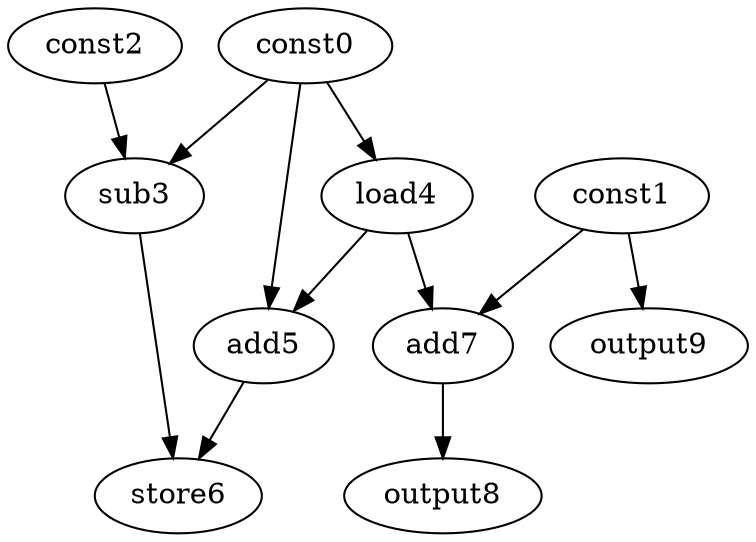digraph G { 
const0[opcode=const]; 
const1[opcode=const]; 
const2[opcode=const]; 
sub3[opcode=sub]; 
load4[opcode=load]; 
add5[opcode=add]; 
store6[opcode=store]; 
add7[opcode=add]; 
output8[opcode=output]; 
output9[opcode=output]; 
const0->sub3[operand=0];
const2->sub3[operand=1];
const0->load4[operand=0];
const1->output9[operand=0];
const0->add5[operand=0];
load4->add5[operand=1];
const1->add7[operand=0];
load4->add7[operand=1];
sub3->store6[operand=0];
add5->store6[operand=1];
add7->output8[operand=0];
}

